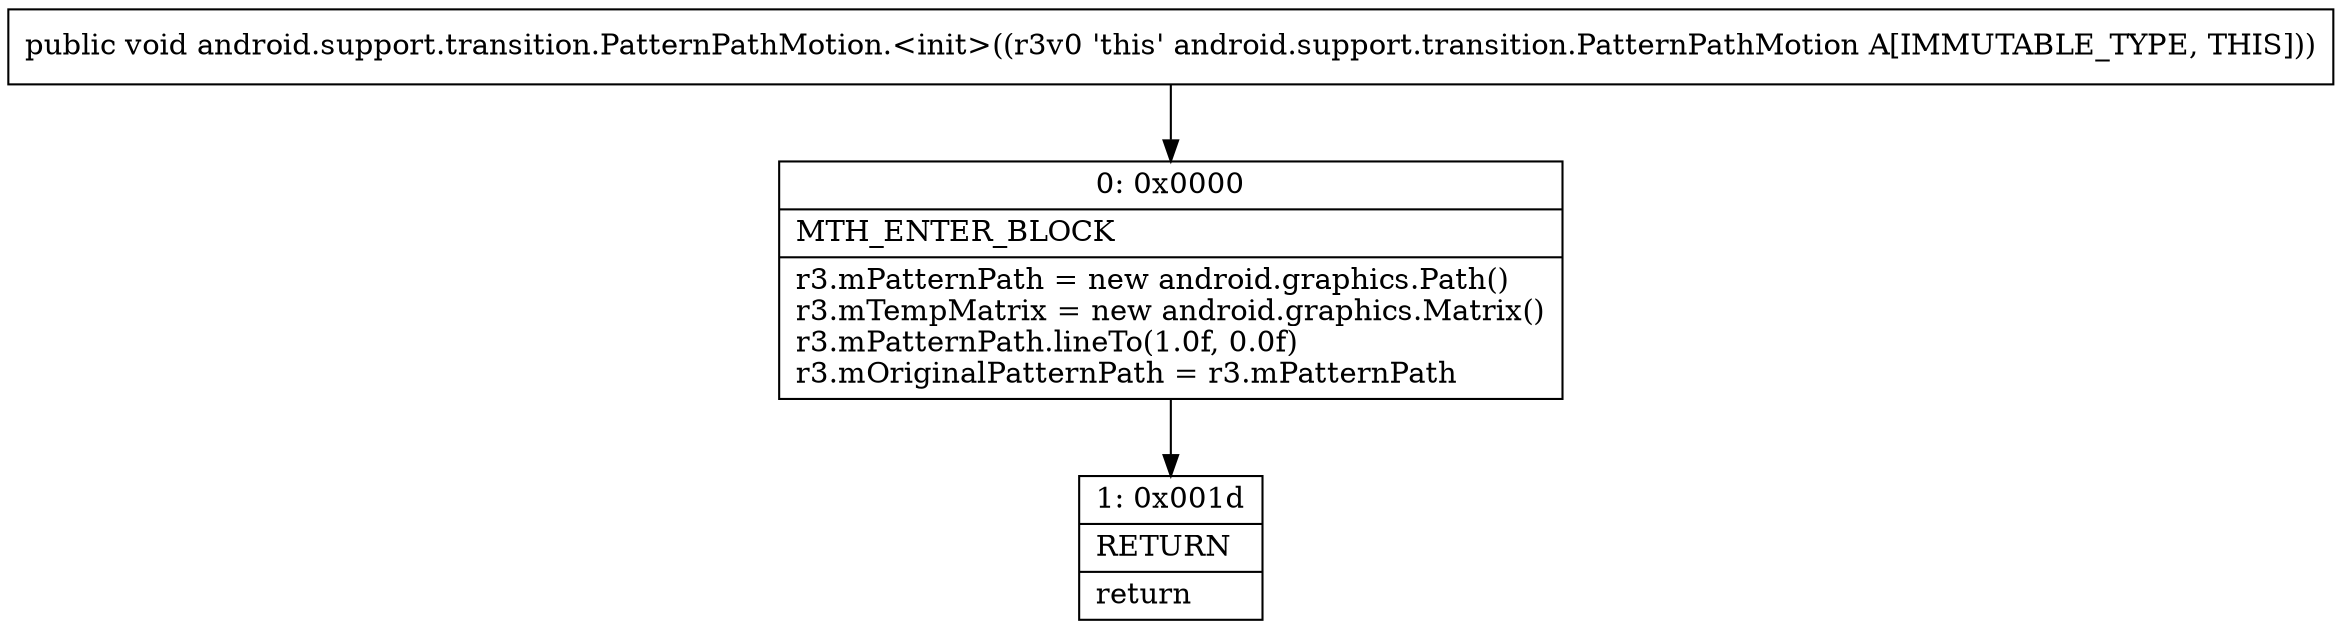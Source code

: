 digraph "CFG forandroid.support.transition.PatternPathMotion.\<init\>()V" {
Node_0 [shape=record,label="{0\:\ 0x0000|MTH_ENTER_BLOCK\l|r3.mPatternPath = new android.graphics.Path()\lr3.mTempMatrix = new android.graphics.Matrix()\lr3.mPatternPath.lineTo(1.0f, 0.0f)\lr3.mOriginalPatternPath = r3.mPatternPath\l}"];
Node_1 [shape=record,label="{1\:\ 0x001d|RETURN\l|return\l}"];
MethodNode[shape=record,label="{public void android.support.transition.PatternPathMotion.\<init\>((r3v0 'this' android.support.transition.PatternPathMotion A[IMMUTABLE_TYPE, THIS])) }"];
MethodNode -> Node_0;
Node_0 -> Node_1;
}

